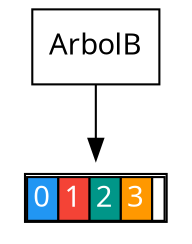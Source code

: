 digraph arbol{
ArbolB [shape=record, fontname="Raleway", label=ArbolB]600745675 [shape=none, fontname="Raleway",label=<<TABLE CELLSPACING="0"><TR><TD BGCOLOR ="#2196F3"><FONT COLOR="white">0</FONT></TD><TD BGCOLOR ="#f44336"><FONT COLOR="white">1</FONT></TD><TD BGCOLOR ="#009688"><FONT COLOR="white">2</FONT></TD><TD BGCOLOR ="#ff9800"><FONT COLOR="white">3</FONT></TD><TD></TD></TR></TABLE>>];
ArbolB -> 600745675;
}